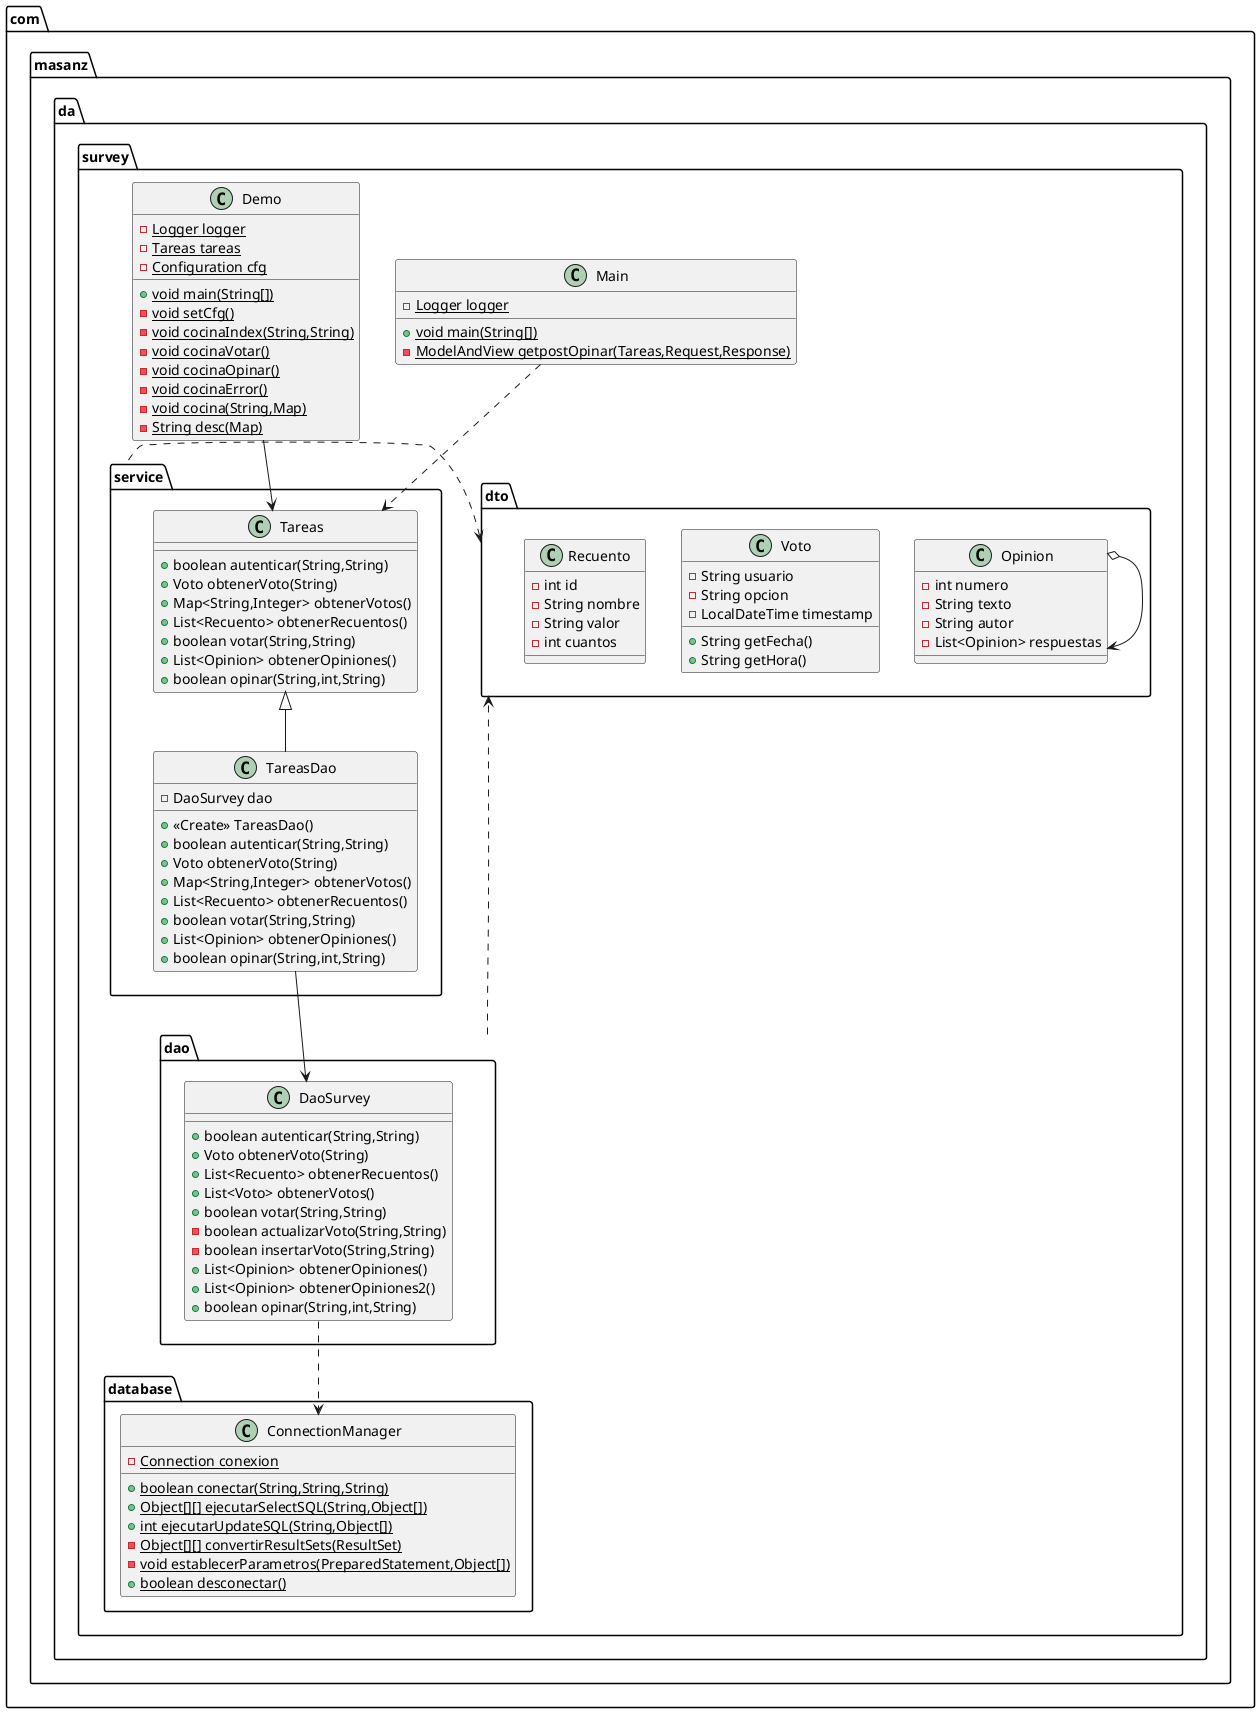 @startuml
class com.masanz.da.survey.dto.Opinion {
- int numero
- String texto
- String autor
- List<Opinion> respuestas
}


class com.masanz.da.survey.dao.DaoSurvey {
+ boolean autenticar(String,String)
+ Voto obtenerVoto(String)
+ List<Recuento> obtenerRecuentos()
+ List<Voto> obtenerVotos()
+ boolean votar(String,String)
- boolean actualizarVoto(String,String)
- boolean insertarVoto(String,String)
+ List<Opinion> obtenerOpiniones()
+ List<Opinion> obtenerOpiniones2()
+ boolean opinar(String,int,String)
}

class com.masanz.da.survey.dto.Voto {
- String usuario
- String opcion
- LocalDateTime timestamp
+ String getFecha()
+ String getHora()
}


class com.masanz.da.survey.dto.Recuento {
- int id
- String nombre
- String valor
- int cuantos
}


class com.masanz.da.survey.Main {
- {static} Logger logger
+ {static} void main(String[])
- {static} ModelAndView getpostOpinar(Tareas,Request,Response)
}


class com.masanz.da.survey.database.ConnectionManager {
- {static} Connection conexion
+ {static} boolean conectar(String,String,String)
+ {static} Object[][] ejecutarSelectSQL(String,Object[])
+ {static} int ejecutarUpdateSQL(String,Object[])
- {static} Object[][] convertirResultSets(ResultSet)
- {static} void establecerParametros(PreparedStatement,Object[])
+ {static} boolean desconectar()
}


class com.masanz.da.survey.service.TareasDao {
- DaoSurvey dao
+ <<Create>> TareasDao()
+ boolean autenticar(String,String)
+ Voto obtenerVoto(String)
+ Map<String,Integer> obtenerVotos()
+ List<Recuento> obtenerRecuentos()
+ boolean votar(String,String)
+ List<Opinion> obtenerOpiniones()
+ boolean opinar(String,int,String)
}


class com.masanz.da.survey.service.Tareas {
+ boolean autenticar(String,String)
+ Voto obtenerVoto(String)
+ Map<String,Integer> obtenerVotos()
+ List<Recuento> obtenerRecuentos()
+ boolean votar(String,String)
+ List<Opinion> obtenerOpiniones()
+ boolean opinar(String,int,String)
}

class com.masanz.da.survey.Demo {
- {static} Logger logger
- {static} Tareas tareas
- {static} Configuration cfg
+ {static} void main(String[])
- {static} void setCfg()
- {static} void cocinaIndex(String,String)
- {static} void cocinaVotar()
- {static} void cocinaOpinar()
- {static} void cocinaError()
- {static} void cocina(String,Map)
- {static} String desc(Map)
}

com.masanz.da.survey.service.Tareas <|-- com.masanz.da.survey.service.TareasDao
com.masanz.da.survey.Demo --> com.masanz.da.survey.service.Tareas
com.masanz.da.survey.Main ..> com.masanz.da.survey.service.Tareas
com.masanz.da.survey.service.TareasDao --> com.masanz.da.survey.dao.DaoSurvey
com.masanz.da.survey.dao.DaoSurvey ..> com.masanz.da.survey.database.ConnectionManager
com.masanz.da.survey.service .left.> com.masanz.da.survey.dto
com.masanz.da.survey.dao ..> com.masanz.da.survey.dto
com.masanz.da.survey.dto.Opinion o-> com.masanz.da.survey.dto.Opinion
@enduml
